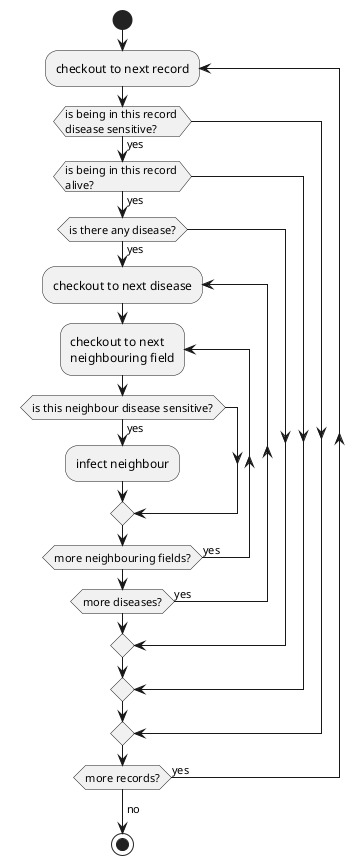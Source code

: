 @startuml infect_round_07052020

start

repeat :checkout to next record;
  if (is being in this record \ndisease sensitive?) then (yes)
    if (is being in this record \nalive?) then (yes)
        if (is there any disease?) then (yes)
            repeat :checkout to next disease;
                repeat :checkout to next \nneighbouring field;
                    if (is this neighbour disease sensitive?) then (yes)
                        :infect neighbour;
                    endif
                repeat while(more neighbouring fields?) is (yes);
            repeat while (more diseases?) is (yes)
        endif
    endif
  endif
repeat while (more records?) is (yes)
->no;
stop

@enduml